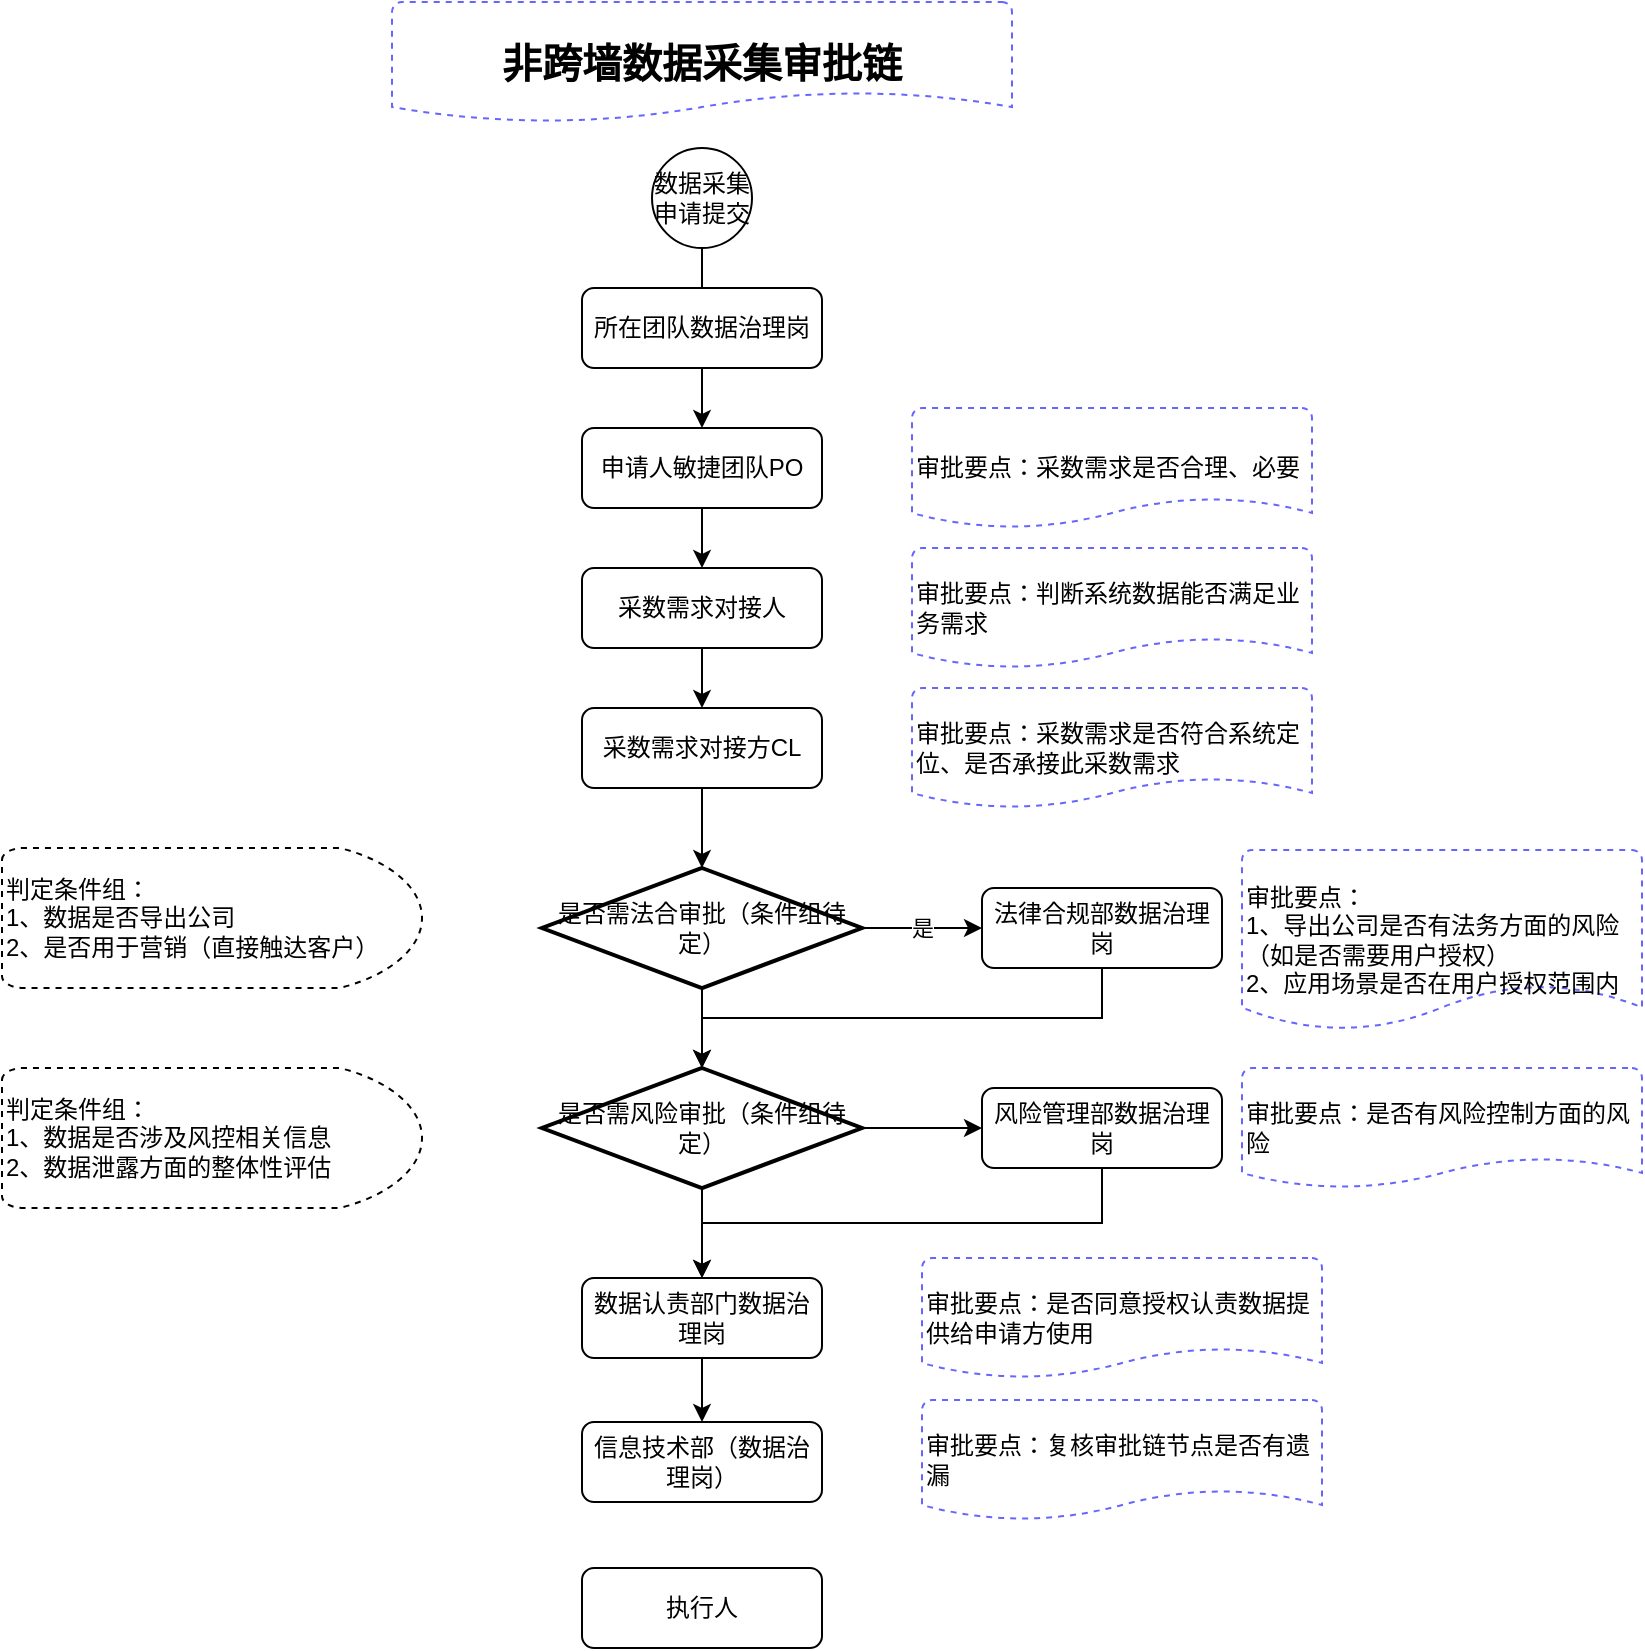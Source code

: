 <mxfile version="15.5.6" type="github">
  <diagram id="C5RBs43oDa-KdzZeNtuy" name="数据授权审批链">
    <mxGraphModel dx="1865" dy="1684" grid="1" gridSize="10" guides="1" tooltips="1" connect="1" arrows="1" fold="1" page="1" pageScale="1" pageWidth="827" pageHeight="1169" math="0" shadow="0">
      <root>
        <mxCell id="WIyWlLk6GJQsqaUBKTNV-0" />
        <mxCell id="WIyWlLk6GJQsqaUBKTNV-1" parent="WIyWlLk6GJQsqaUBKTNV-0" />
        <mxCell id="092yh7iM73x2DRxZ7nhi-10" style="edgeStyle=orthogonalEdgeStyle;rounded=0;orthogonalLoop=1;jettySize=auto;html=1;exitX=0.5;exitY=1;exitDx=0;exitDy=0;entryX=0.5;entryY=0;entryDx=0;entryDy=0;" parent="WIyWlLk6GJQsqaUBKTNV-1" source="092yh7iM73x2DRxZ7nhi-0" target="092yh7iM73x2DRxZ7nhi-4" edge="1">
          <mxGeometry relative="1" as="geometry" />
        </mxCell>
        <mxCell id="092yh7iM73x2DRxZ7nhi-0" value="数据采集申请提交" style="ellipse;whiteSpace=wrap;html=1;aspect=fixed;" parent="WIyWlLk6GJQsqaUBKTNV-1" vertex="1">
          <mxGeometry x="135" y="10" width="50" height="50" as="geometry" />
        </mxCell>
        <mxCell id="092yh7iM73x2DRxZ7nhi-12" style="edgeStyle=orthogonalEdgeStyle;rounded=0;orthogonalLoop=1;jettySize=auto;html=1;exitX=0.5;exitY=1;exitDx=0;exitDy=0;entryX=0.5;entryY=0;entryDx=0;entryDy=0;" parent="WIyWlLk6GJQsqaUBKTNV-1" source="092yh7iM73x2DRxZ7nhi-1" target="092yh7iM73x2DRxZ7nhi-2" edge="1">
          <mxGeometry relative="1" as="geometry" />
        </mxCell>
        <mxCell id="092yh7iM73x2DRxZ7nhi-1" value="&lt;span&gt;采数需求对接人&lt;/span&gt;" style="rounded=1;whiteSpace=wrap;html=1;" parent="WIyWlLk6GJQsqaUBKTNV-1" vertex="1">
          <mxGeometry x="100" y="220" width="120" height="40" as="geometry" />
        </mxCell>
        <mxCell id="092yh7iM73x2DRxZ7nhi-13" style="edgeStyle=orthogonalEdgeStyle;rounded=0;orthogonalLoop=1;jettySize=auto;html=1;entryX=0.5;entryY=0;entryDx=0;entryDy=0;entryPerimeter=0;" parent="WIyWlLk6GJQsqaUBKTNV-1" source="092yh7iM73x2DRxZ7nhi-2" target="092yh7iM73x2DRxZ7nhi-9" edge="1">
          <mxGeometry relative="1" as="geometry" />
        </mxCell>
        <mxCell id="092yh7iM73x2DRxZ7nhi-2" value="采数需求对接方CL" style="rounded=1;whiteSpace=wrap;html=1;" parent="WIyWlLk6GJQsqaUBKTNV-1" vertex="1">
          <mxGeometry x="100" y="290" width="120" height="40" as="geometry" />
        </mxCell>
        <mxCell id="092yh7iM73x2DRxZ7nhi-3" value="审批要点：采数需求是否合理、必要" style="strokeWidth=1;html=1;shape=mxgraph.flowchart.document2;whiteSpace=wrap;size=0.25;strokeColor=#6666FF;align=left;dashed=1;" parent="WIyWlLk6GJQsqaUBKTNV-1" vertex="1">
          <mxGeometry x="265" y="140" width="200" height="60" as="geometry" />
        </mxCell>
        <mxCell id="092yh7iM73x2DRxZ7nhi-11" style="edgeStyle=orthogonalEdgeStyle;rounded=0;orthogonalLoop=1;jettySize=auto;html=1;exitX=0.5;exitY=1;exitDx=0;exitDy=0;entryX=0.5;entryY=0;entryDx=0;entryDy=0;" parent="WIyWlLk6GJQsqaUBKTNV-1" source="092yh7iM73x2DRxZ7nhi-4" target="092yh7iM73x2DRxZ7nhi-1" edge="1">
          <mxGeometry relative="1" as="geometry" />
        </mxCell>
        <mxCell id="092yh7iM73x2DRxZ7nhi-4" value="申请人敏捷团队PO" style="rounded=1;whiteSpace=wrap;html=1;" parent="WIyWlLk6GJQsqaUBKTNV-1" vertex="1">
          <mxGeometry x="100" y="150" width="120" height="40" as="geometry" />
        </mxCell>
        <mxCell id="092yh7iM73x2DRxZ7nhi-5" value="审批要点：判断系统数据能否满足业务需求" style="strokeWidth=1;html=1;shape=mxgraph.flowchart.document2;whiteSpace=wrap;size=0.25;strokeColor=#6666FF;align=left;dashed=1;" parent="WIyWlLk6GJQsqaUBKTNV-1" vertex="1">
          <mxGeometry x="265" y="210" width="200" height="60" as="geometry" />
        </mxCell>
        <mxCell id="092yh7iM73x2DRxZ7nhi-6" value="审批要点：采数需求是否符合系统定位、是否承接此采数需求" style="strokeWidth=1;html=1;shape=mxgraph.flowchart.document2;whiteSpace=wrap;size=0.25;strokeColor=#6666FF;align=left;dashed=1;" parent="WIyWlLk6GJQsqaUBKTNV-1" vertex="1">
          <mxGeometry x="265" y="280" width="200" height="60" as="geometry" />
        </mxCell>
        <mxCell id="092yh7iM73x2DRxZ7nhi-31" style="edgeStyle=orthogonalEdgeStyle;rounded=0;orthogonalLoop=1;jettySize=auto;html=1;exitX=0.5;exitY=1;exitDx=0;exitDy=0;entryX=0.5;entryY=0;entryDx=0;entryDy=0;entryPerimeter=0;" parent="WIyWlLk6GJQsqaUBKTNV-1" source="092yh7iM73x2DRxZ7nhi-7" target="092yh7iM73x2DRxZ7nhi-29" edge="1">
          <mxGeometry relative="1" as="geometry" />
        </mxCell>
        <mxCell id="092yh7iM73x2DRxZ7nhi-7" value="法律合规部数据治理岗" style="rounded=1;whiteSpace=wrap;html=1;" parent="WIyWlLk6GJQsqaUBKTNV-1" vertex="1">
          <mxGeometry x="300" y="380" width="120" height="40" as="geometry" />
        </mxCell>
        <mxCell id="092yh7iM73x2DRxZ7nhi-8" value="审批要点：&lt;br&gt;1、导出公司是否有法务方面的风险（如是否需要用户授权）&lt;br&gt;2、应用场景是否在用户授权范围内" style="strokeWidth=1;html=1;shape=mxgraph.flowchart.document2;whiteSpace=wrap;size=0.25;strokeColor=#6666FF;align=left;dashed=1;" parent="WIyWlLk6GJQsqaUBKTNV-1" vertex="1">
          <mxGeometry x="430" y="361" width="200" height="90" as="geometry" />
        </mxCell>
        <mxCell id="092yh7iM73x2DRxZ7nhi-14" value="是" style="edgeStyle=orthogonalEdgeStyle;rounded=0;orthogonalLoop=1;jettySize=auto;html=1;exitX=1;exitY=0.5;exitDx=0;exitDy=0;exitPerimeter=0;entryX=0;entryY=0.5;entryDx=0;entryDy=0;" parent="WIyWlLk6GJQsqaUBKTNV-1" source="092yh7iM73x2DRxZ7nhi-9" target="092yh7iM73x2DRxZ7nhi-7" edge="1">
          <mxGeometry relative="1" as="geometry" />
        </mxCell>
        <mxCell id="092yh7iM73x2DRxZ7nhi-19" style="edgeStyle=orthogonalEdgeStyle;rounded=0;orthogonalLoop=1;jettySize=auto;html=1;exitX=0.5;exitY=1;exitDx=0;exitDy=0;exitPerimeter=0;entryX=0.5;entryY=0;entryDx=0;entryDy=0;entryPerimeter=0;" parent="WIyWlLk6GJQsqaUBKTNV-1" source="092yh7iM73x2DRxZ7nhi-9" target="092yh7iM73x2DRxZ7nhi-29" edge="1">
          <mxGeometry relative="1" as="geometry">
            <mxPoint x="160" y="460" as="targetPoint" />
          </mxGeometry>
        </mxCell>
        <mxCell id="092yh7iM73x2DRxZ7nhi-9" value="是否需法合审批（条件组待定）" style="strokeWidth=2;html=1;shape=mxgraph.flowchart.decision;whiteSpace=wrap;" parent="WIyWlLk6GJQsqaUBKTNV-1" vertex="1">
          <mxGeometry x="80" y="370" width="160" height="60" as="geometry" />
        </mxCell>
        <mxCell id="092yh7iM73x2DRxZ7nhi-18" value="审批要点：是否有风险控制方面的风险" style="strokeWidth=1;html=1;shape=mxgraph.flowchart.document2;whiteSpace=wrap;size=0.25;strokeColor=#6666FF;align=left;dashed=1;" parent="WIyWlLk6GJQsqaUBKTNV-1" vertex="1">
          <mxGeometry x="430" y="470" width="200" height="60" as="geometry" />
        </mxCell>
        <mxCell id="092yh7iM73x2DRxZ7nhi-34" style="edgeStyle=orthogonalEdgeStyle;rounded=0;orthogonalLoop=1;jettySize=auto;html=1;exitX=0.5;exitY=1;exitDx=0;exitDy=0;entryX=0.5;entryY=0;entryDx=0;entryDy=0;" parent="WIyWlLk6GJQsqaUBKTNV-1" source="092yh7iM73x2DRxZ7nhi-22" target="092yh7iM73x2DRxZ7nhi-32" edge="1">
          <mxGeometry relative="1" as="geometry" />
        </mxCell>
        <mxCell id="092yh7iM73x2DRxZ7nhi-22" value="风险管理部数据治理岗" style="rounded=1;whiteSpace=wrap;html=1;" parent="WIyWlLk6GJQsqaUBKTNV-1" vertex="1">
          <mxGeometry x="300" y="480" width="120" height="40" as="geometry" />
        </mxCell>
        <mxCell id="092yh7iM73x2DRxZ7nhi-24" value="信息技术部（数据治理岗）" style="rounded=1;whiteSpace=wrap;html=1;" parent="WIyWlLk6GJQsqaUBKTNV-1" vertex="1">
          <mxGeometry x="100" y="647" width="120" height="40" as="geometry" />
        </mxCell>
        <mxCell id="092yh7iM73x2DRxZ7nhi-25" value="审批要点：是否同意授权认责数据提供给申请方使用" style="strokeWidth=1;html=1;shape=mxgraph.flowchart.document2;whiteSpace=wrap;size=0.25;strokeColor=#6666FF;align=left;dashed=1;" parent="WIyWlLk6GJQsqaUBKTNV-1" vertex="1">
          <mxGeometry x="270" y="565" width="200" height="60" as="geometry" />
        </mxCell>
        <mxCell id="092yh7iM73x2DRxZ7nhi-33" style="edgeStyle=orthogonalEdgeStyle;rounded=0;orthogonalLoop=1;jettySize=auto;html=1;exitX=1;exitY=0.5;exitDx=0;exitDy=0;exitPerimeter=0;" parent="WIyWlLk6GJQsqaUBKTNV-1" source="092yh7iM73x2DRxZ7nhi-29" target="092yh7iM73x2DRxZ7nhi-22" edge="1">
          <mxGeometry relative="1" as="geometry" />
        </mxCell>
        <mxCell id="092yh7iM73x2DRxZ7nhi-36" style="edgeStyle=orthogonalEdgeStyle;rounded=0;orthogonalLoop=1;jettySize=auto;html=1;entryX=0.5;entryY=0;entryDx=0;entryDy=0;" parent="WIyWlLk6GJQsqaUBKTNV-1" source="092yh7iM73x2DRxZ7nhi-29" target="092yh7iM73x2DRxZ7nhi-32" edge="1">
          <mxGeometry relative="1" as="geometry" />
        </mxCell>
        <mxCell id="092yh7iM73x2DRxZ7nhi-29" value="是否需风险审批（条件组待定）" style="strokeWidth=2;html=1;shape=mxgraph.flowchart.decision;whiteSpace=wrap;" parent="WIyWlLk6GJQsqaUBKTNV-1" vertex="1">
          <mxGeometry x="80" y="470" width="160" height="60" as="geometry" />
        </mxCell>
        <mxCell id="092yh7iM73x2DRxZ7nhi-38" style="edgeStyle=orthogonalEdgeStyle;rounded=0;orthogonalLoop=1;jettySize=auto;html=1;" parent="WIyWlLk6GJQsqaUBKTNV-1" source="092yh7iM73x2DRxZ7nhi-32" target="092yh7iM73x2DRxZ7nhi-24" edge="1">
          <mxGeometry relative="1" as="geometry" />
        </mxCell>
        <mxCell id="092yh7iM73x2DRxZ7nhi-32" value="数据认责部门数据治理岗" style="rounded=1;whiteSpace=wrap;html=1;" parent="WIyWlLk6GJQsqaUBKTNV-1" vertex="1">
          <mxGeometry x="100" y="575" width="120" height="40" as="geometry" />
        </mxCell>
        <mxCell id="092yh7iM73x2DRxZ7nhi-37" value="审批要点：复核审批链节点是否有遗漏" style="strokeWidth=1;html=1;shape=mxgraph.flowchart.document2;whiteSpace=wrap;size=0.25;strokeColor=#6666FF;align=left;dashed=1;" parent="WIyWlLk6GJQsqaUBKTNV-1" vertex="1">
          <mxGeometry x="270" y="636" width="200" height="60" as="geometry" />
        </mxCell>
        <mxCell id="092yh7iM73x2DRxZ7nhi-39" value="判定条件组：&lt;br&gt;1、数据是否导出公司&lt;br&gt;2、是否用于营销（直接触达客户）" style="strokeWidth=1;html=1;shape=mxgraph.flowchart.delay;whiteSpace=wrap;dashed=1;align=left;" parent="WIyWlLk6GJQsqaUBKTNV-1" vertex="1">
          <mxGeometry x="-190" y="360" width="210" height="70" as="geometry" />
        </mxCell>
        <mxCell id="092yh7iM73x2DRxZ7nhi-40" value="判定条件组：&lt;br&gt;1、数据是否涉及风控相关信息&lt;br&gt;2、数据泄露方面的整体性评估" style="strokeWidth=1;html=1;shape=mxgraph.flowchart.delay;whiteSpace=wrap;dashed=1;align=left;" parent="WIyWlLk6GJQsqaUBKTNV-1" vertex="1">
          <mxGeometry x="-190" y="470" width="210" height="70" as="geometry" />
        </mxCell>
        <mxCell id="092yh7iM73x2DRxZ7nhi-41" value="&lt;b&gt;&lt;font style=&quot;font-size: 20px&quot;&gt;非跨墙数据采集审批链&lt;/font&gt;&lt;/b&gt;" style="strokeWidth=1;html=1;shape=mxgraph.flowchart.document2;whiteSpace=wrap;size=0.25;strokeColor=#6666FF;align=center;dashed=1;" parent="WIyWlLk6GJQsqaUBKTNV-1" vertex="1">
          <mxGeometry x="5" y="-63" width="310" height="60" as="geometry" />
        </mxCell>
        <mxCell id="RnQ0RiS_U-ooCSh7I0GW-0" value="所在团队数据治理岗" style="rounded=1;whiteSpace=wrap;html=1;" vertex="1" parent="WIyWlLk6GJQsqaUBKTNV-1">
          <mxGeometry x="100" y="80" width="120" height="40" as="geometry" />
        </mxCell>
        <mxCell id="RnQ0RiS_U-ooCSh7I0GW-1" value="执行人" style="rounded=1;whiteSpace=wrap;html=1;" vertex="1" parent="WIyWlLk6GJQsqaUBKTNV-1">
          <mxGeometry x="100" y="720" width="120" height="40" as="geometry" />
        </mxCell>
      </root>
    </mxGraphModel>
  </diagram>
</mxfile>
